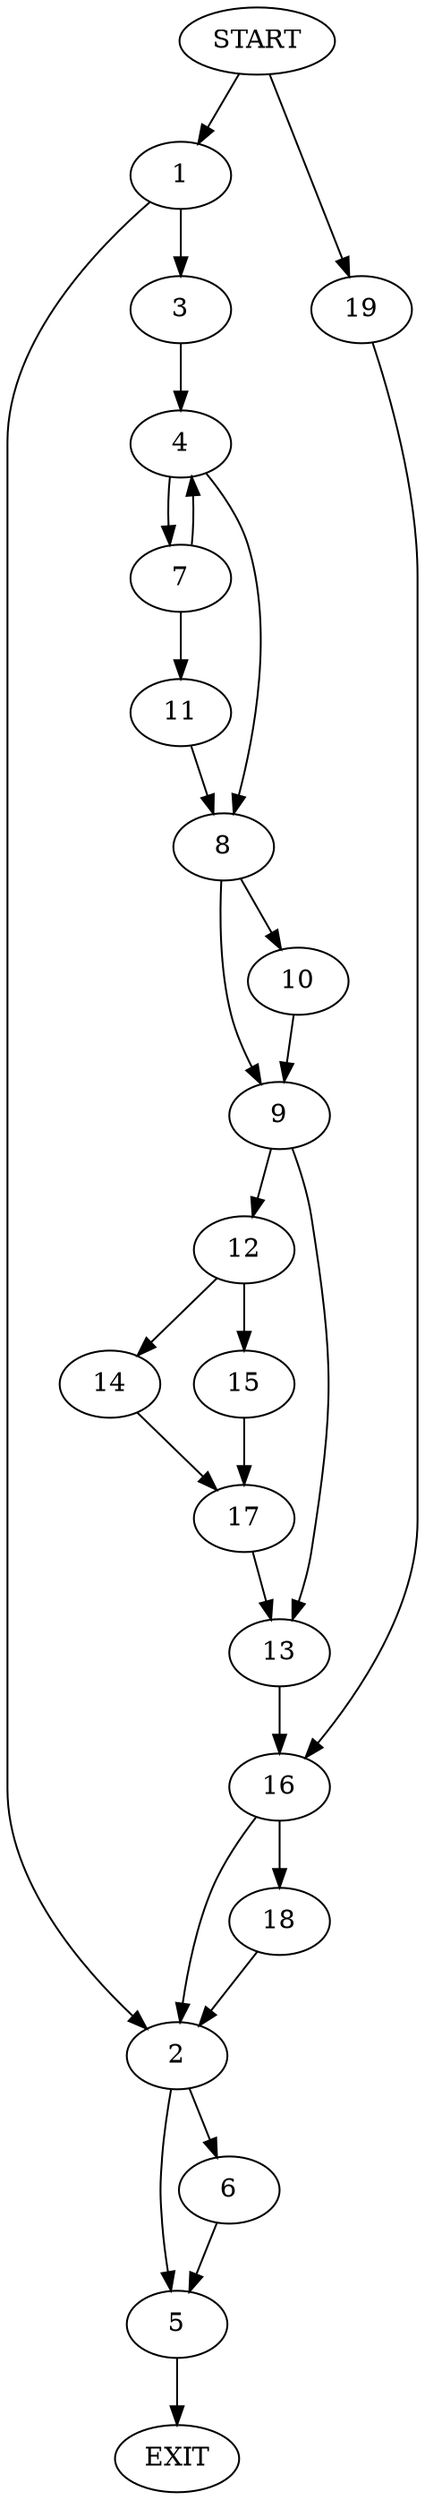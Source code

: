 digraph {
0 [label="START"]
20 [label="EXIT"]
0 -> 1
1 -> 2
1 -> 3
3 -> 4
2 -> 5
2 -> 6
4 -> 7
4 -> 8
8 -> 9
8 -> 10
7 -> 11
7 -> 4
11 -> 8
9 -> 12
9 -> 13
10 -> 9
12 -> 14
12 -> 15
13 -> 16
15 -> 17
14 -> 17
17 -> 13
16 -> 2
16 -> 18
0 -> 19
19 -> 16
18 -> 2
5 -> 20
6 -> 5
}
